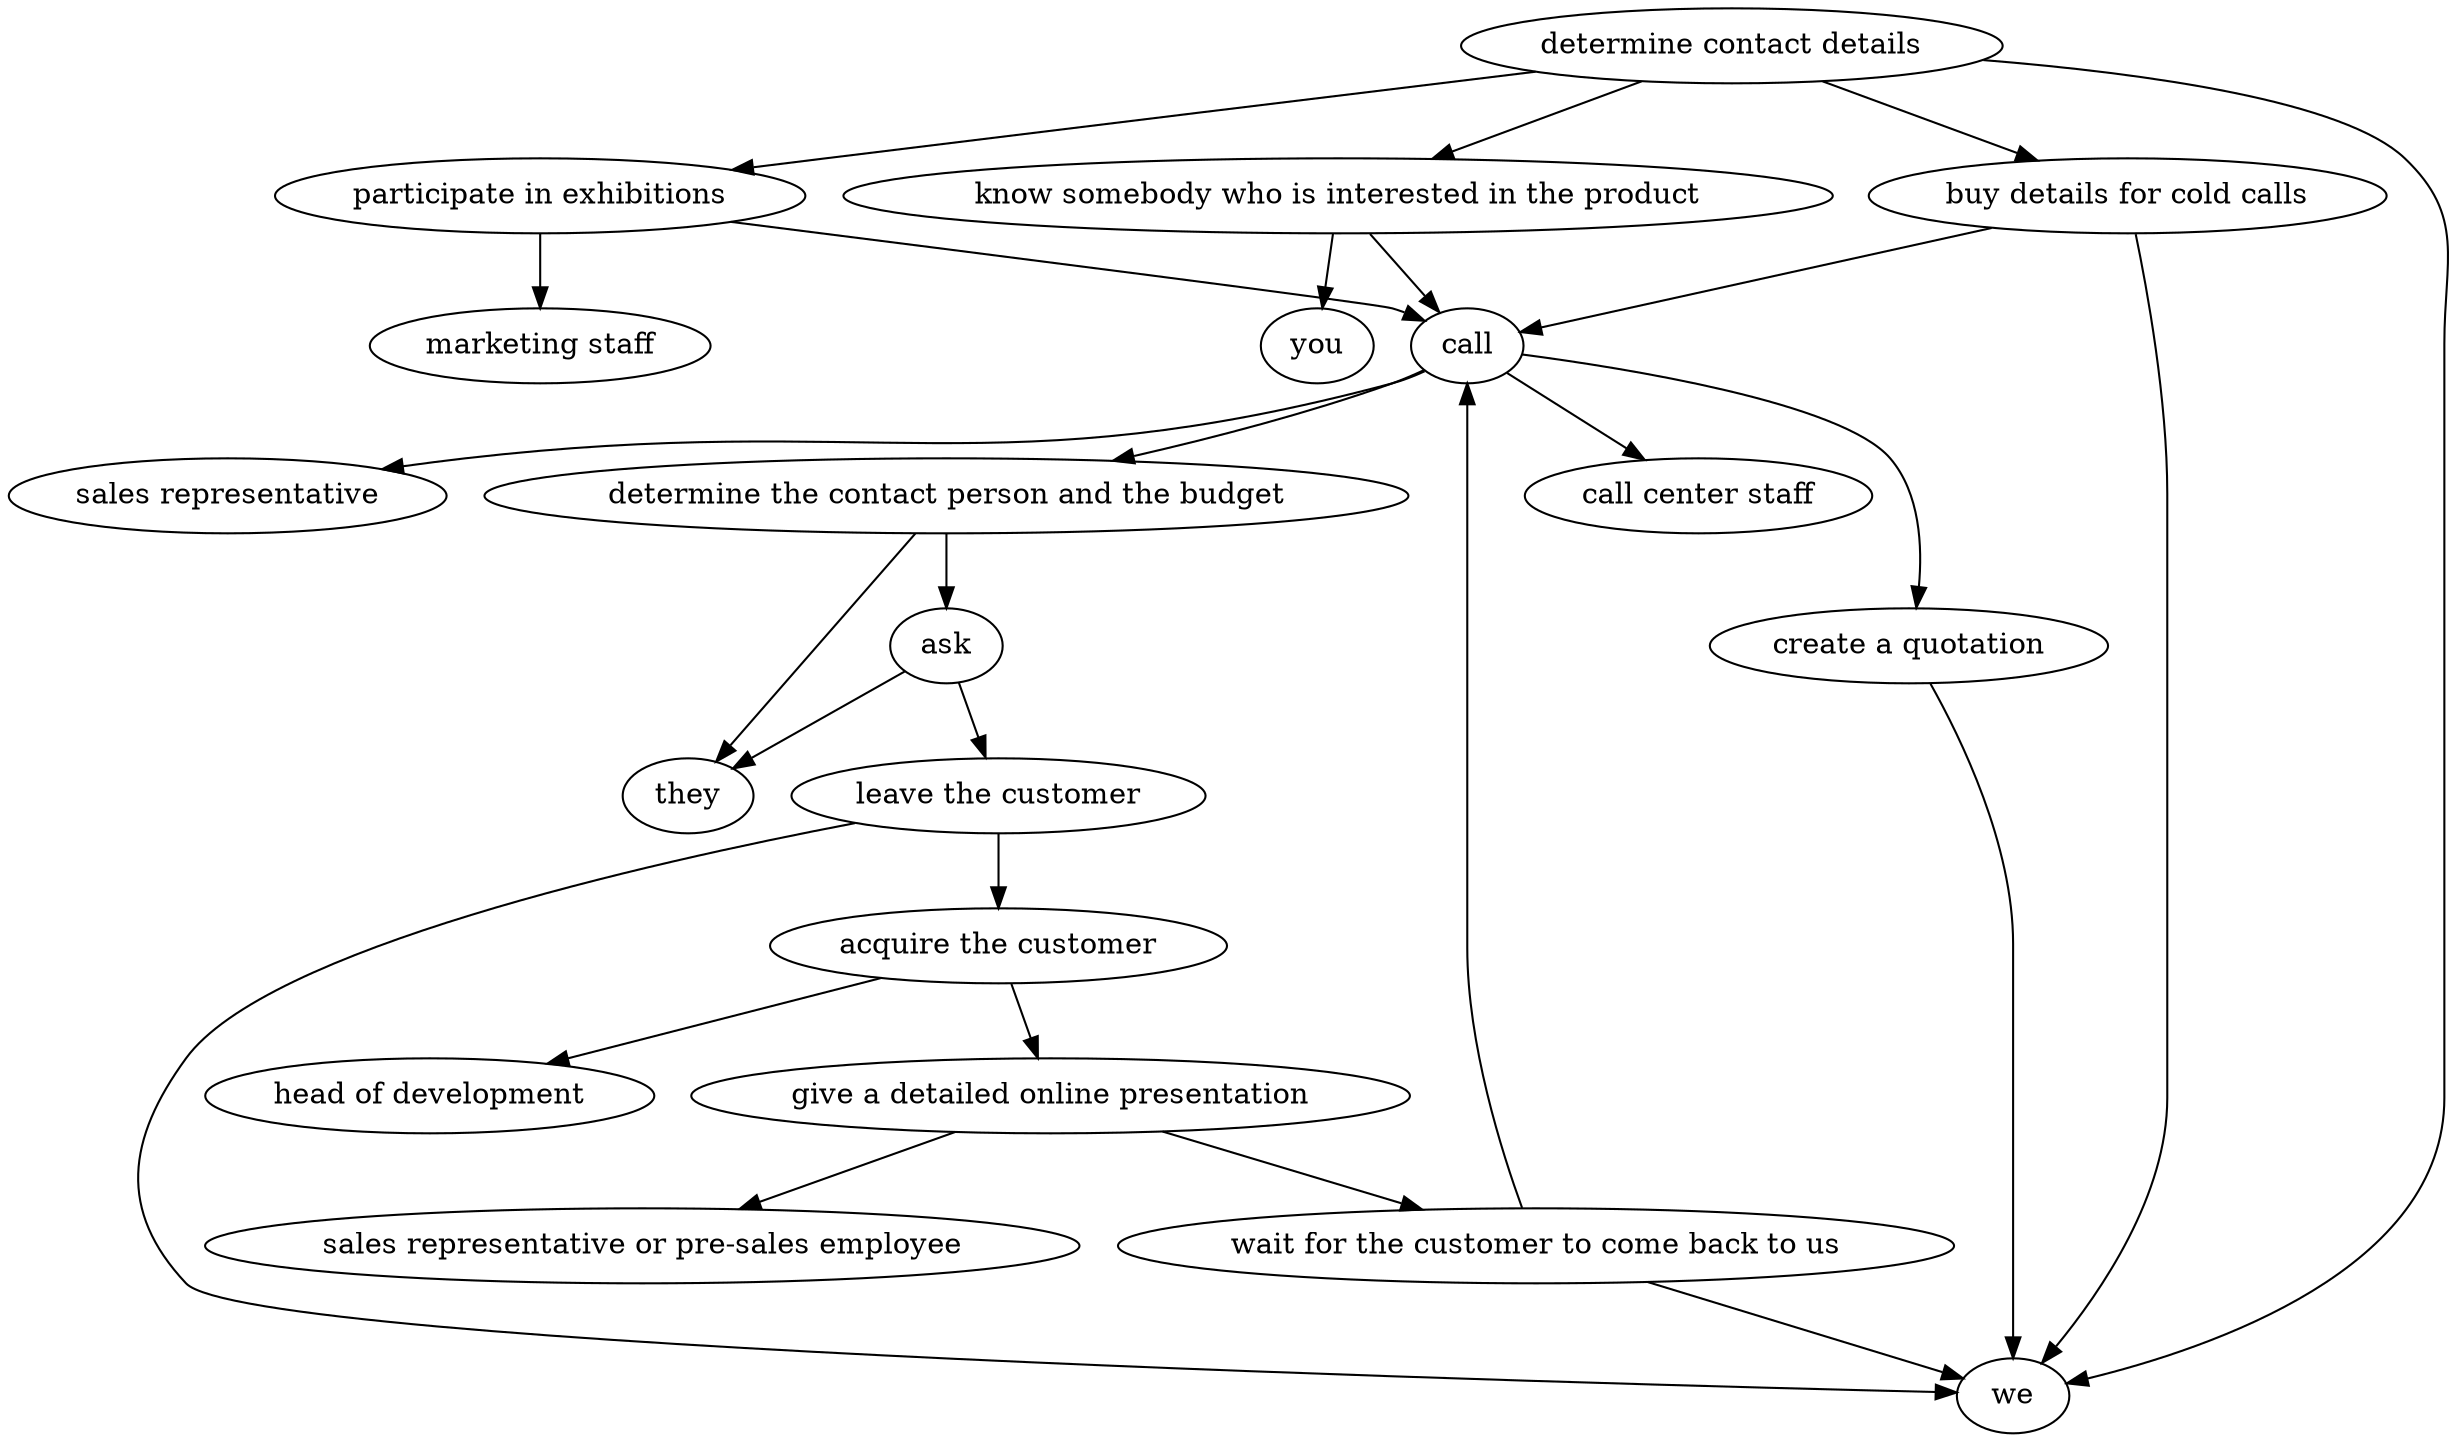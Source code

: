strict digraph "doc-6.4" {
	graph [name="doc-6.4"];
	"determine contact details"	[attrs="{'type': 'Activity', 'label': 'determine contact details'}"];
	"buy details for cold calls"	[attrs="{'type': 'Activity', 'label': 'buy details for cold calls'}"];
	"determine contact details" -> "buy details for cold calls"	[attrs="{'type': 'flow', 'label': 'flow'}"];
	"participate in exhibitions"	[attrs="{'type': 'Activity', 'label': 'participate in exhibitions'}"];
	"determine contact details" -> "participate in exhibitions"	[attrs="{'type': 'flow', 'label': 'flow'}"];
	"know somebody who is interested in the product"	[attrs="{'type': 'Activity', 'label': 'know somebody who is interested in the product'}"];
	"determine contact details" -> "know somebody who is interested in the product"	[attrs="{'type': 'flow', 'label': 'flow'}"];
	we	[attrs="{'type': 'Actor', 'label': 'we'}"];
	"determine contact details" -> we	[attrs="{'type': 'actor performer', 'label': 'actor performer'}"];
	call	[attrs="{'type': 'Activity', 'label': 'call'}"];
	"buy details for cold calls" -> call	[attrs="{'type': 'flow', 'label': 'flow'}"];
	"buy details for cold calls" -> we	[attrs="{'type': 'actor performer', 'label': 'actor performer'}"];
	"participate in exhibitions" -> call	[attrs="{'type': 'flow', 'label': 'flow'}"];
	"marketing staff"	[attrs="{'type': 'Actor', 'label': 'marketing staff'}"];
	"participate in exhibitions" -> "marketing staff"	[attrs="{'type': 'actor performer', 'label': 'actor performer'}"];
	"know somebody who is interested in the product" -> call	[attrs="{'type': 'flow', 'label': 'flow'}"];
	you	[attrs="{'type': 'Actor', 'label': 'you'}"];
	"know somebody who is interested in the product" -> you	[attrs="{'type': 'actor performer', 'label': 'actor performer'}"];
	"determine the contact person and the budget"	[attrs="{'type': 'Activity', 'label': 'determine the contact person and the budget'}"];
	call -> "determine the contact person and the budget"	[attrs="{'type': 'flow', 'label': 'flow'}"];
	"create a quotation"	[attrs="{'type': 'Activity', 'label': 'create a quotation'}"];
	call -> "create a quotation"	[attrs="{'type': 'flow', 'label': 'flow'}"];
	"call center staff"	[attrs="{'type': 'Actor', 'label': 'call center staff'}"];
	call -> "call center staff"	[attrs="{'type': 'actor performer', 'label': 'actor performer'}"];
	"sales representative"	[attrs="{'type': 'Actor', 'label': 'sales representative'}"];
	call -> "sales representative"	[attrs="{'type': 'actor performer', 'label': 'actor performer'}"];
	ask	[attrs="{'type': 'Activity', 'label': 'ask'}"];
	"determine the contact person and the budget" -> ask	[attrs="{'type': 'flow', 'label': 'flow'}"];
	they	[attrs="{'type': 'Actor', 'label': 'they'}"];
	"determine the contact person and the budget" -> they	[attrs="{'type': 'actor performer', 'label': 'actor performer'}"];
	"leave the customer"	[attrs="{'type': 'Activity', 'label': 'leave the customer'}"];
	ask -> "leave the customer"	[attrs="{'type': 'flow', 'label': 'flow'}"];
	ask -> they	[attrs="{'type': 'actor performer', 'label': 'actor performer'}"];
	"acquire the customer"	[attrs="{'type': 'Activity', 'label': 'acquire the customer'}"];
	"leave the customer" -> "acquire the customer"	[attrs="{'type': 'flow', 'label': 'flow'}"];
	"leave the customer" -> we	[attrs="{'type': 'actor performer', 'label': 'actor performer'}"];
	"give a detailed online presentation"	[attrs="{'type': 'Activity', 'label': 'give a detailed online presentation'}"];
	"acquire the customer" -> "give a detailed online presentation"	[attrs="{'type': 'flow', 'label': 'flow'}"];
	"head of development"	[attrs="{'type': 'Actor', 'label': 'head of development'}"];
	"acquire the customer" -> "head of development"	[attrs="{'type': 'actor performer', 'label': 'actor performer'}"];
	"wait for the customer to come back to us"	[attrs="{'type': 'Activity', 'label': 'wait for the customer to come back to us'}"];
	"give a detailed online presentation" -> "wait for the customer to come back to us"	[attrs="{'type': 'flow', 'label': 'flow'}"];
	"sales representative or pre-sales employee"	[attrs="{'type': 'Actor', 'label': 'sales representative or pre-sales employee'}"];
	"give a detailed online presentation" -> "sales representative or pre-sales employee"	[attrs="{'type': 'actor performer', 'label': 'actor performer'}"];
	"wait for the customer to come back to us" -> call	[attrs="{'type': 'flow', 'label': 'flow'}"];
	"wait for the customer to come back to us" -> we	[attrs="{'type': 'actor performer', 'label': 'actor performer'}"];
	"create a quotation" -> we	[attrs="{'type': 'actor performer', 'label': 'actor performer'}"];
}
